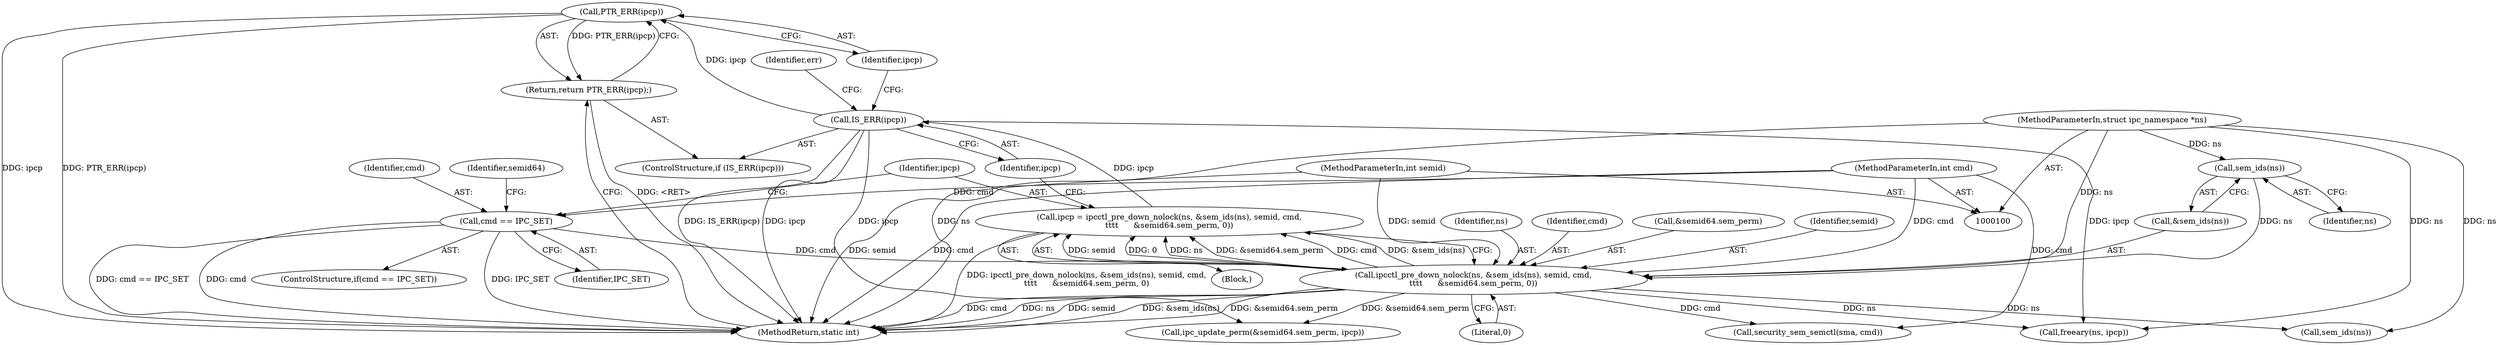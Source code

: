 digraph "0_linux_6062a8dc0517bce23e3c2f7d2fea5e22411269a3_11@pointer" {
"1000143" [label="(Call,PTR_ERR(ipcp))"];
"1000140" [label="(Call,IS_ERR(ipcp))"];
"1000125" [label="(Call,ipcp = ipcctl_pre_down_nolock(ns, &sem_ids(ns), semid, cmd,\n\t\t\t\t      &semid64.sem_perm, 0))"];
"1000127" [label="(Call,ipcctl_pre_down_nolock(ns, &sem_ids(ns), semid, cmd,\n\t\t\t\t      &semid64.sem_perm, 0))"];
"1000130" [label="(Call,sem_ids(ns))"];
"1000101" [label="(MethodParameterIn,struct ipc_namespace *ns)"];
"1000102" [label="(MethodParameterIn,int semid)"];
"1000112" [label="(Call,cmd == IPC_SET)"];
"1000103" [label="(MethodParameterIn,int cmd)"];
"1000142" [label="(Return,return PTR_ERR(ipcp);)"];
"1000139" [label="(ControlStructure,if (IS_ERR(ipcp)))"];
"1000126" [label="(Identifier,ipcp)"];
"1000128" [label="(Identifier,ns)"];
"1000143" [label="(Call,PTR_ERR(ipcp))"];
"1000130" [label="(Call,sem_ids(ns))"];
"1000212" [label="(MethodReturn,static int)"];
"1000111" [label="(ControlStructure,if(cmd == IPC_SET))"];
"1000141" [label="(Identifier,ipcp)"];
"1000140" [label="(Call,IS_ERR(ipcp))"];
"1000113" [label="(Identifier,cmd)"];
"1000142" [label="(Return,return PTR_ERR(ipcp);)"];
"1000164" [label="(Call,freeary(ns, ipcp))"];
"1000101" [label="(MethodParameterIn,struct ipc_namespace *ns)"];
"1000119" [label="(Identifier,semid64)"];
"1000138" [label="(Literal,0)"];
"1000147" [label="(Call,security_sem_semctl(sma, cmd))"];
"1000146" [label="(Identifier,err)"];
"1000129" [label="(Call,&sem_ids(ns))"];
"1000133" [label="(Identifier,cmd)"];
"1000207" [label="(Call,sem_ids(ns))"];
"1000131" [label="(Identifier,ns)"];
"1000125" [label="(Call,ipcp = ipcctl_pre_down_nolock(ns, &sem_ids(ns), semid, cmd,\n\t\t\t\t      &semid64.sem_perm, 0))"];
"1000127" [label="(Call,ipcctl_pre_down_nolock(ns, &sem_ids(ns), semid, cmd,\n\t\t\t\t      &semid64.sem_perm, 0))"];
"1000112" [label="(Call,cmd == IPC_SET)"];
"1000103" [label="(MethodParameterIn,int cmd)"];
"1000106" [label="(Block,)"];
"1000102" [label="(MethodParameterIn,int semid)"];
"1000176" [label="(Call,ipc_update_perm(&semid64.sem_perm, ipcp))"];
"1000134" [label="(Call,&semid64.sem_perm)"];
"1000132" [label="(Identifier,semid)"];
"1000114" [label="(Identifier,IPC_SET)"];
"1000144" [label="(Identifier,ipcp)"];
"1000143" -> "1000142"  [label="AST: "];
"1000143" -> "1000144"  [label="CFG: "];
"1000144" -> "1000143"  [label="AST: "];
"1000142" -> "1000143"  [label="CFG: "];
"1000143" -> "1000212"  [label="DDG: ipcp"];
"1000143" -> "1000212"  [label="DDG: PTR_ERR(ipcp)"];
"1000143" -> "1000142"  [label="DDG: PTR_ERR(ipcp)"];
"1000140" -> "1000143"  [label="DDG: ipcp"];
"1000140" -> "1000139"  [label="AST: "];
"1000140" -> "1000141"  [label="CFG: "];
"1000141" -> "1000140"  [label="AST: "];
"1000144" -> "1000140"  [label="CFG: "];
"1000146" -> "1000140"  [label="CFG: "];
"1000140" -> "1000212"  [label="DDG: ipcp"];
"1000140" -> "1000212"  [label="DDG: IS_ERR(ipcp)"];
"1000125" -> "1000140"  [label="DDG: ipcp"];
"1000140" -> "1000164"  [label="DDG: ipcp"];
"1000140" -> "1000176"  [label="DDG: ipcp"];
"1000125" -> "1000106"  [label="AST: "];
"1000125" -> "1000127"  [label="CFG: "];
"1000126" -> "1000125"  [label="AST: "];
"1000127" -> "1000125"  [label="AST: "];
"1000141" -> "1000125"  [label="CFG: "];
"1000125" -> "1000212"  [label="DDG: ipcctl_pre_down_nolock(ns, &sem_ids(ns), semid, cmd,\n\t\t\t\t      &semid64.sem_perm, 0)"];
"1000127" -> "1000125"  [label="DDG: semid"];
"1000127" -> "1000125"  [label="DDG: 0"];
"1000127" -> "1000125"  [label="DDG: ns"];
"1000127" -> "1000125"  [label="DDG: &semid64.sem_perm"];
"1000127" -> "1000125"  [label="DDG: cmd"];
"1000127" -> "1000125"  [label="DDG: &sem_ids(ns)"];
"1000127" -> "1000138"  [label="CFG: "];
"1000128" -> "1000127"  [label="AST: "];
"1000129" -> "1000127"  [label="AST: "];
"1000132" -> "1000127"  [label="AST: "];
"1000133" -> "1000127"  [label="AST: "];
"1000134" -> "1000127"  [label="AST: "];
"1000138" -> "1000127"  [label="AST: "];
"1000127" -> "1000212"  [label="DDG: ns"];
"1000127" -> "1000212"  [label="DDG: semid"];
"1000127" -> "1000212"  [label="DDG: &sem_ids(ns)"];
"1000127" -> "1000212"  [label="DDG: &semid64.sem_perm"];
"1000127" -> "1000212"  [label="DDG: cmd"];
"1000130" -> "1000127"  [label="DDG: ns"];
"1000101" -> "1000127"  [label="DDG: ns"];
"1000102" -> "1000127"  [label="DDG: semid"];
"1000112" -> "1000127"  [label="DDG: cmd"];
"1000103" -> "1000127"  [label="DDG: cmd"];
"1000127" -> "1000147"  [label="DDG: cmd"];
"1000127" -> "1000164"  [label="DDG: ns"];
"1000127" -> "1000176"  [label="DDG: &semid64.sem_perm"];
"1000127" -> "1000207"  [label="DDG: ns"];
"1000130" -> "1000129"  [label="AST: "];
"1000130" -> "1000131"  [label="CFG: "];
"1000131" -> "1000130"  [label="AST: "];
"1000129" -> "1000130"  [label="CFG: "];
"1000101" -> "1000130"  [label="DDG: ns"];
"1000101" -> "1000100"  [label="AST: "];
"1000101" -> "1000212"  [label="DDG: ns"];
"1000101" -> "1000164"  [label="DDG: ns"];
"1000101" -> "1000207"  [label="DDG: ns"];
"1000102" -> "1000100"  [label="AST: "];
"1000102" -> "1000212"  [label="DDG: semid"];
"1000112" -> "1000111"  [label="AST: "];
"1000112" -> "1000114"  [label="CFG: "];
"1000113" -> "1000112"  [label="AST: "];
"1000114" -> "1000112"  [label="AST: "];
"1000119" -> "1000112"  [label="CFG: "];
"1000126" -> "1000112"  [label="CFG: "];
"1000112" -> "1000212"  [label="DDG: IPC_SET"];
"1000112" -> "1000212"  [label="DDG: cmd == IPC_SET"];
"1000112" -> "1000212"  [label="DDG: cmd"];
"1000103" -> "1000112"  [label="DDG: cmd"];
"1000103" -> "1000100"  [label="AST: "];
"1000103" -> "1000212"  [label="DDG: cmd"];
"1000103" -> "1000147"  [label="DDG: cmd"];
"1000142" -> "1000139"  [label="AST: "];
"1000212" -> "1000142"  [label="CFG: "];
"1000142" -> "1000212"  [label="DDG: <RET>"];
}
